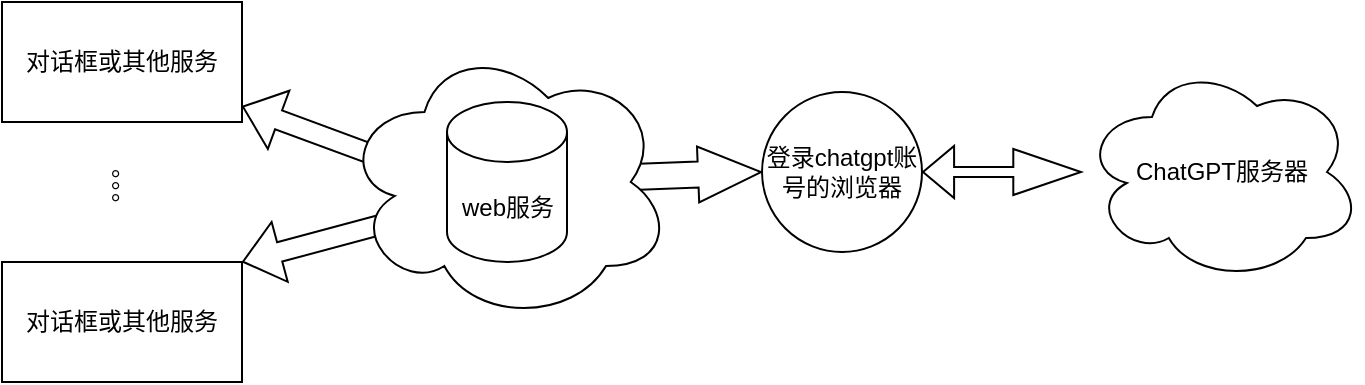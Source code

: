 <mxfile version="20.8.16" type="device"><diagram id="UVsP1goel_PraSD79yCX" name="第 1 页"><mxGraphModel dx="1036" dy="1783" grid="1" gridSize="10" guides="1" tooltips="1" connect="1" arrows="1" fold="1" page="1" pageScale="1" pageWidth="827" pageHeight="1169" math="0" shadow="0"><root><mxCell id="0"/><mxCell id="1" parent="0"/><mxCell id="BRg-6P46-TGbA44JB3Ti-7" value="" style="shape=flexArrow;endArrow=classic;startArrow=classic;html=1;rounded=0;width=13;startSize=6.19;endSize=10.16;endWidth=14;entryX=0;entryY=0.5;entryDx=0;entryDy=0;" parent="1" source="BRg-6P46-TGbA44JB3Ti-1" target="BRg-6P46-TGbA44JB3Ti-20" edge="1"><mxGeometry width="100" height="100" relative="1" as="geometry"><mxPoint x="420" y="220" as="sourcePoint"/><mxPoint x="140" y="350" as="targetPoint"/><Array as="points"/></mxGeometry></mxCell><mxCell id="BRg-6P46-TGbA44JB3Ti-12" value="对话框或其他服务" style="rounded=0;whiteSpace=wrap;html=1;" parent="1" vertex="1"><mxGeometry x="100" y="-550" width="120" height="60" as="geometry"/></mxCell><mxCell id="BRg-6P46-TGbA44JB3Ti-13" value="" style="shape=flexArrow;endArrow=classic;startArrow=classic;html=1;rounded=0;entryX=0;entryY=0.5;entryDx=0;entryDy=0;entryPerimeter=0;" parent="1" source="BRg-6P46-TGbA44JB3Ti-12" target="BRg-6P46-TGbA44JB3Ti-1" edge="1"><mxGeometry width="100" height="100" relative="1" as="geometry"><mxPoint x="200" y="300" as="sourcePoint"/><mxPoint x="341.421" y="200" as="targetPoint"/></mxGeometry></mxCell><mxCell id="BRg-6P46-TGbA44JB3Ti-16" value="ChatGPT服务器" style="ellipse;shape=cloud;whiteSpace=wrap;html=1;" parent="1" vertex="1"><mxGeometry x="640" y="-520" width="140" height="110" as="geometry"/></mxCell><mxCell id="BRg-6P46-TGbA44JB3Ti-17" value="" style="shape=flexArrow;endArrow=classic;startArrow=classic;html=1;rounded=0;exitX=1;exitY=0.5;exitDx=0;exitDy=0;width=5;endSize=10.95;startSize=4.85;endWidth=17;" parent="1" source="BRg-6P46-TGbA44JB3Ti-20" target="BRg-6P46-TGbA44JB3Ti-16" edge="1"><mxGeometry width="100" height="100" relative="1" as="geometry"><mxPoint x="199.64" y="373.4" as="sourcePoint"/><mxPoint x="770" y="80" as="targetPoint"/><Array as="points"/></mxGeometry></mxCell><mxCell id="BRg-6P46-TGbA44JB3Ti-20" value="登录chatgpt账号的浏览器" style="ellipse;whiteSpace=wrap;html=1;aspect=fixed;" parent="1" vertex="1"><mxGeometry x="480" y="-505" width="80" height="80" as="geometry"/></mxCell><mxCell id="ctR0sq3RiD7g-_bvMPfI-3" style="rounded=0;orthogonalLoop=1;jettySize=auto;html=1;startArrow=openAsync;startFill=0;shape=flexArrow;elbow=vertical;entryX=0;entryY=0;entryDx=0;entryDy=52.5;entryPerimeter=0;exitX=1;exitY=0;exitDx=0;exitDy=0;" edge="1" parent="1" source="ctR0sq3RiD7g-_bvMPfI-2" target="BRg-6P46-TGbA44JB3Ti-1"><mxGeometry relative="1" as="geometry"/></mxCell><mxCell id="ctR0sq3RiD7g-_bvMPfI-2" value="对话框或其他服务" style="rounded=0;whiteSpace=wrap;html=1;" vertex="1" parent="1"><mxGeometry x="100" y="-420" width="120" height="60" as="geometry"/></mxCell><mxCell id="ctR0sq3RiD7g-_bvMPfI-4" value="" style="group" vertex="1" connectable="0" parent="1"><mxGeometry x="270" y="-530" width="165" height="140" as="geometry"/></mxCell><mxCell id="BRg-6P46-TGbA44JB3Ti-24" value="" style="ellipse;shape=cloud;whiteSpace=wrap;html=1;" parent="ctR0sq3RiD7g-_bvMPfI-4" vertex="1"><mxGeometry width="165" height="140" as="geometry"/></mxCell><mxCell id="BRg-6P46-TGbA44JB3Ti-1" value="web服务" style="shape=cylinder3;whiteSpace=wrap;html=1;boundedLbl=1;backgroundOutline=1;size=15;" parent="ctR0sq3RiD7g-_bvMPfI-4" vertex="1"><mxGeometry x="52.5" y="30" width="60" height="80" as="geometry"/></mxCell><mxCell id="ctR0sq3RiD7g-_bvMPfI-7" value="。。。" style="text;html=1;align=center;verticalAlign=middle;resizable=0;points=[];autosize=1;strokeColor=none;fillColor=none;rotation=90;" vertex="1" parent="1"><mxGeometry x="130" y="-470" width="60" height="30" as="geometry"/></mxCell></root></mxGraphModel></diagram></mxfile>